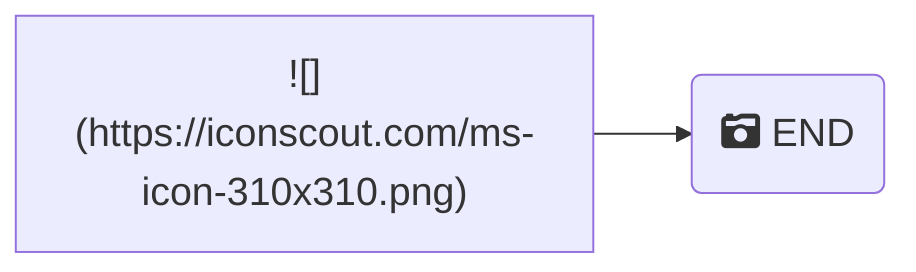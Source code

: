 %%{ init: { "themeVariables": { "fontSize": "20px"} } }%%
flowchart LR
  A["![](https://iconscout.com/ms-icon-310x310.png)"]
  B(fa:fa-camera-retro END)
  A --> B